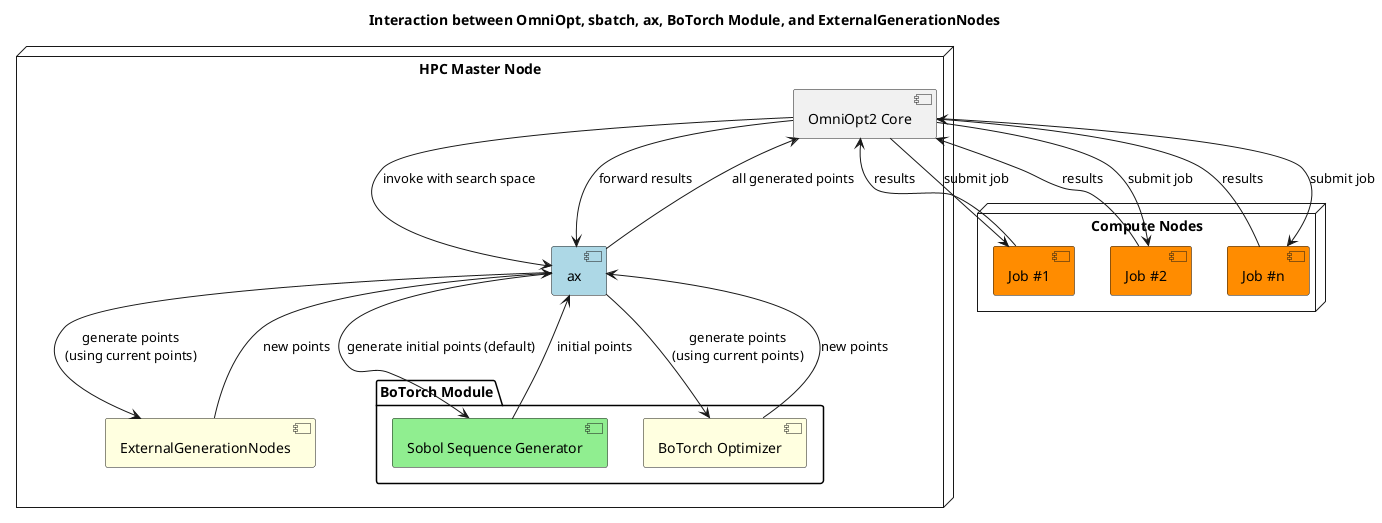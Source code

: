 @startuml

title Interaction between OmniOpt, sbatch, ax, BoTorch Module, and ExternalGenerationNodes

node "HPC Master Node" as HPCMaster {
  component "OmniOpt2 Core" as OmniOptCore
  component "ax" as ax_module #LightBlue

  package "BoTorch Module" {
    component "Sobol Sequence Generator" as sobol #LightGreen
    component "BoTorch Optimizer" as botorch #LightYellow
  }

  component "ExternalGenerationNodes" as external_nodes #LightYellow
}

node "Compute Nodes" as ComputeNodes {
  component "Job #1" as Job1 #FF8C00
  component "Job #2" as Job2 #FF8C00
  component "Job #n" as JobN #FF8C00
}

' OmniOpt Core calls ax with search space
OmniOptCore --> ax_module : invoke with search space

' ax always calls Sobol first to generate initial points (default)
ax_module --> sobol : generate initial points (default)

' Sobol returns initial points to ax
sobol --> ax_module : initial points

' BoTorch and ExternalGenerationNodes receive the current points generated so far
' to generate new candidate points based on previous results

' ax calls BoTorch Optimizer with current points (excluding Sobol initial points)
ax_module --> botorch : generate points\n(using current points)

' ax calls ExternalGenerationNodes with current points (alternative to BoTorch)
ax_module --> external_nodes : generate points\n(using current points)

' BoTorch and ExternalGenerationNodes return new points to ax
botorch --> ax_module : new points
external_nodes --> ax_module : new points

' ax returns all generated points to OmniOpt Core
ax_module --> OmniOptCore : all generated points

' OmniOpt Core submits jobs to HPC via sbatch
OmniOptCore --> Job1 : submit job
OmniOptCore --> Job2 : submit job
OmniOptCore --> JobN : submit job

' Compute Nodes return results to OmniOpt Core
Job1 --> OmniOptCore : results
Job2 --> OmniOptCore : results
JobN --> OmniOptCore : results

' OmniOpt Core forwards results to ax for model update
OmniOptCore --> ax_module : forward results

@enduml
